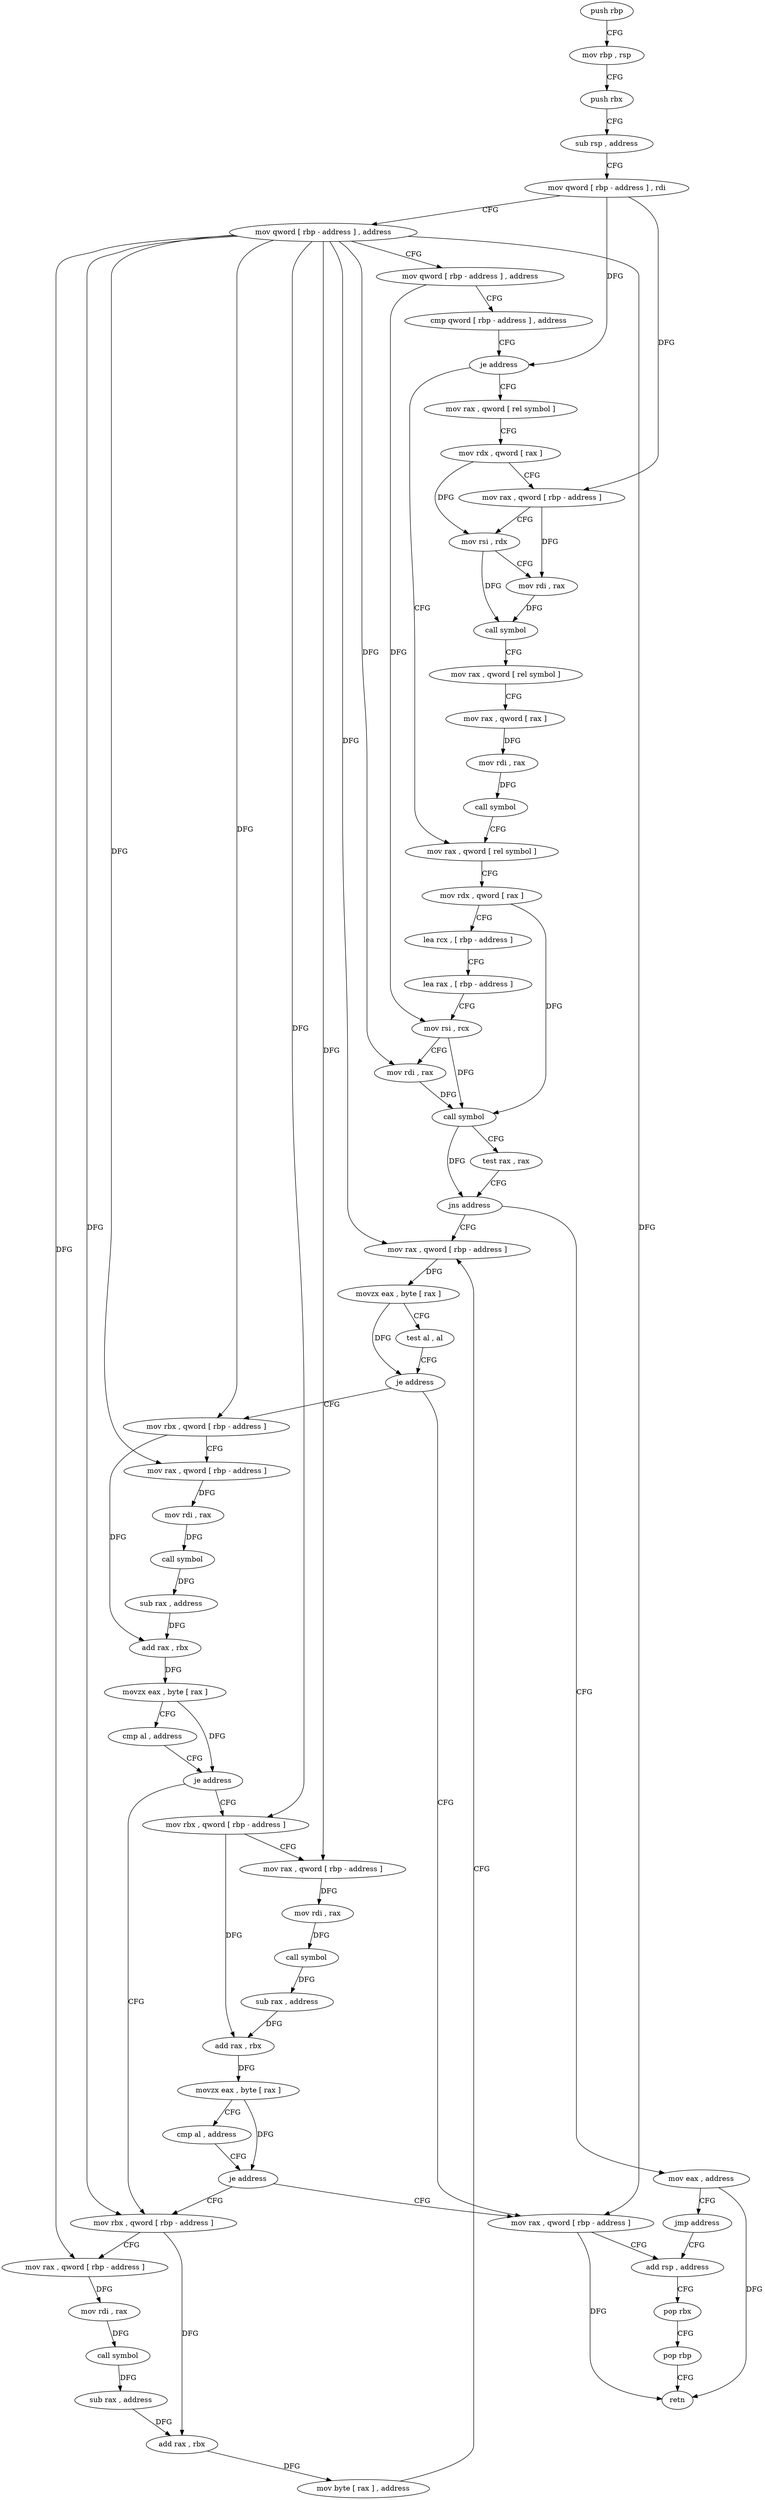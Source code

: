 digraph "func" {
"4236317" [label = "push rbp" ]
"4236318" [label = "mov rbp , rsp" ]
"4236321" [label = "push rbx" ]
"4236322" [label = "sub rsp , address" ]
"4236326" [label = "mov qword [ rbp - address ] , rdi" ]
"4236330" [label = "mov qword [ rbp - address ] , address" ]
"4236338" [label = "mov qword [ rbp - address ] , address" ]
"4236346" [label = "cmp qword [ rbp - address ] , address" ]
"4236351" [label = "je address" ]
"4236396" [label = "mov rax , qword [ rel symbol ]" ]
"4236353" [label = "mov rax , qword [ rel symbol ]" ]
"4236403" [label = "mov rdx , qword [ rax ]" ]
"4236406" [label = "lea rcx , [ rbp - address ]" ]
"4236410" [label = "lea rax , [ rbp - address ]" ]
"4236414" [label = "mov rsi , rcx" ]
"4236417" [label = "mov rdi , rax" ]
"4236420" [label = "call symbol" ]
"4236425" [label = "test rax , rax" ]
"4236428" [label = "jns address" ]
"4236463" [label = "mov rax , qword [ rbp - address ]" ]
"4236430" [label = "mov eax , address" ]
"4236360" [label = "mov rdx , qword [ rax ]" ]
"4236363" [label = "mov rax , qword [ rbp - address ]" ]
"4236367" [label = "mov rsi , rdx" ]
"4236370" [label = "mov rdi , rax" ]
"4236373" [label = "call symbol" ]
"4236378" [label = "mov rax , qword [ rel symbol ]" ]
"4236385" [label = "mov rax , qword [ rax ]" ]
"4236388" [label = "mov rdi , rax" ]
"4236391" [label = "call symbol" ]
"4236467" [label = "movzx eax , byte [ rax ]" ]
"4236470" [label = "test al , al" ]
"4236472" [label = "je address" ]
"4236534" [label = "mov rax , qword [ rbp - address ]" ]
"4236474" [label = "mov rbx , qword [ rbp - address ]" ]
"4236435" [label = "jmp address" ]
"4236538" [label = "add rsp , address" ]
"4236478" [label = "mov rax , qword [ rbp - address ]" ]
"4236482" [label = "mov rdi , rax" ]
"4236485" [label = "call symbol" ]
"4236490" [label = "sub rax , address" ]
"4236494" [label = "add rax , rbx" ]
"4236497" [label = "movzx eax , byte [ rax ]" ]
"4236500" [label = "cmp al , address" ]
"4236502" [label = "je address" ]
"4236437" [label = "mov rbx , qword [ rbp - address ]" ]
"4236504" [label = "mov rbx , qword [ rbp - address ]" ]
"4236542" [label = "pop rbx" ]
"4236543" [label = "pop rbp" ]
"4236544" [label = "retn" ]
"4236441" [label = "mov rax , qword [ rbp - address ]" ]
"4236445" [label = "mov rdi , rax" ]
"4236448" [label = "call symbol" ]
"4236453" [label = "sub rax , address" ]
"4236457" [label = "add rax , rbx" ]
"4236460" [label = "mov byte [ rax ] , address" ]
"4236508" [label = "mov rax , qword [ rbp - address ]" ]
"4236512" [label = "mov rdi , rax" ]
"4236515" [label = "call symbol" ]
"4236520" [label = "sub rax , address" ]
"4236524" [label = "add rax , rbx" ]
"4236527" [label = "movzx eax , byte [ rax ]" ]
"4236530" [label = "cmp al , address" ]
"4236532" [label = "je address" ]
"4236317" -> "4236318" [ label = "CFG" ]
"4236318" -> "4236321" [ label = "CFG" ]
"4236321" -> "4236322" [ label = "CFG" ]
"4236322" -> "4236326" [ label = "CFG" ]
"4236326" -> "4236330" [ label = "CFG" ]
"4236326" -> "4236351" [ label = "DFG" ]
"4236326" -> "4236363" [ label = "DFG" ]
"4236330" -> "4236338" [ label = "CFG" ]
"4236330" -> "4236463" [ label = "DFG" ]
"4236330" -> "4236534" [ label = "DFG" ]
"4236330" -> "4236474" [ label = "DFG" ]
"4236330" -> "4236478" [ label = "DFG" ]
"4236330" -> "4236437" [ label = "DFG" ]
"4236330" -> "4236441" [ label = "DFG" ]
"4236330" -> "4236504" [ label = "DFG" ]
"4236330" -> "4236508" [ label = "DFG" ]
"4236330" -> "4236417" [ label = "DFG" ]
"4236338" -> "4236346" [ label = "CFG" ]
"4236338" -> "4236414" [ label = "DFG" ]
"4236346" -> "4236351" [ label = "CFG" ]
"4236351" -> "4236396" [ label = "CFG" ]
"4236351" -> "4236353" [ label = "CFG" ]
"4236396" -> "4236403" [ label = "CFG" ]
"4236353" -> "4236360" [ label = "CFG" ]
"4236403" -> "4236406" [ label = "CFG" ]
"4236403" -> "4236420" [ label = "DFG" ]
"4236406" -> "4236410" [ label = "CFG" ]
"4236410" -> "4236414" [ label = "CFG" ]
"4236414" -> "4236417" [ label = "CFG" ]
"4236414" -> "4236420" [ label = "DFG" ]
"4236417" -> "4236420" [ label = "DFG" ]
"4236420" -> "4236425" [ label = "CFG" ]
"4236420" -> "4236428" [ label = "DFG" ]
"4236425" -> "4236428" [ label = "CFG" ]
"4236428" -> "4236463" [ label = "CFG" ]
"4236428" -> "4236430" [ label = "CFG" ]
"4236463" -> "4236467" [ label = "DFG" ]
"4236430" -> "4236435" [ label = "CFG" ]
"4236430" -> "4236544" [ label = "DFG" ]
"4236360" -> "4236363" [ label = "CFG" ]
"4236360" -> "4236367" [ label = "DFG" ]
"4236363" -> "4236367" [ label = "CFG" ]
"4236363" -> "4236370" [ label = "DFG" ]
"4236367" -> "4236370" [ label = "CFG" ]
"4236367" -> "4236373" [ label = "DFG" ]
"4236370" -> "4236373" [ label = "DFG" ]
"4236373" -> "4236378" [ label = "CFG" ]
"4236378" -> "4236385" [ label = "CFG" ]
"4236385" -> "4236388" [ label = "DFG" ]
"4236388" -> "4236391" [ label = "DFG" ]
"4236391" -> "4236396" [ label = "CFG" ]
"4236467" -> "4236470" [ label = "CFG" ]
"4236467" -> "4236472" [ label = "DFG" ]
"4236470" -> "4236472" [ label = "CFG" ]
"4236472" -> "4236534" [ label = "CFG" ]
"4236472" -> "4236474" [ label = "CFG" ]
"4236534" -> "4236538" [ label = "CFG" ]
"4236534" -> "4236544" [ label = "DFG" ]
"4236474" -> "4236478" [ label = "CFG" ]
"4236474" -> "4236494" [ label = "DFG" ]
"4236435" -> "4236538" [ label = "CFG" ]
"4236538" -> "4236542" [ label = "CFG" ]
"4236478" -> "4236482" [ label = "DFG" ]
"4236482" -> "4236485" [ label = "DFG" ]
"4236485" -> "4236490" [ label = "DFG" ]
"4236490" -> "4236494" [ label = "DFG" ]
"4236494" -> "4236497" [ label = "DFG" ]
"4236497" -> "4236500" [ label = "CFG" ]
"4236497" -> "4236502" [ label = "DFG" ]
"4236500" -> "4236502" [ label = "CFG" ]
"4236502" -> "4236437" [ label = "CFG" ]
"4236502" -> "4236504" [ label = "CFG" ]
"4236437" -> "4236441" [ label = "CFG" ]
"4236437" -> "4236457" [ label = "DFG" ]
"4236504" -> "4236508" [ label = "CFG" ]
"4236504" -> "4236524" [ label = "DFG" ]
"4236542" -> "4236543" [ label = "CFG" ]
"4236543" -> "4236544" [ label = "CFG" ]
"4236441" -> "4236445" [ label = "DFG" ]
"4236445" -> "4236448" [ label = "DFG" ]
"4236448" -> "4236453" [ label = "DFG" ]
"4236453" -> "4236457" [ label = "DFG" ]
"4236457" -> "4236460" [ label = "DFG" ]
"4236460" -> "4236463" [ label = "CFG" ]
"4236508" -> "4236512" [ label = "DFG" ]
"4236512" -> "4236515" [ label = "DFG" ]
"4236515" -> "4236520" [ label = "DFG" ]
"4236520" -> "4236524" [ label = "DFG" ]
"4236524" -> "4236527" [ label = "DFG" ]
"4236527" -> "4236530" [ label = "CFG" ]
"4236527" -> "4236532" [ label = "DFG" ]
"4236530" -> "4236532" [ label = "CFG" ]
"4236532" -> "4236437" [ label = "CFG" ]
"4236532" -> "4236534" [ label = "CFG" ]
}
